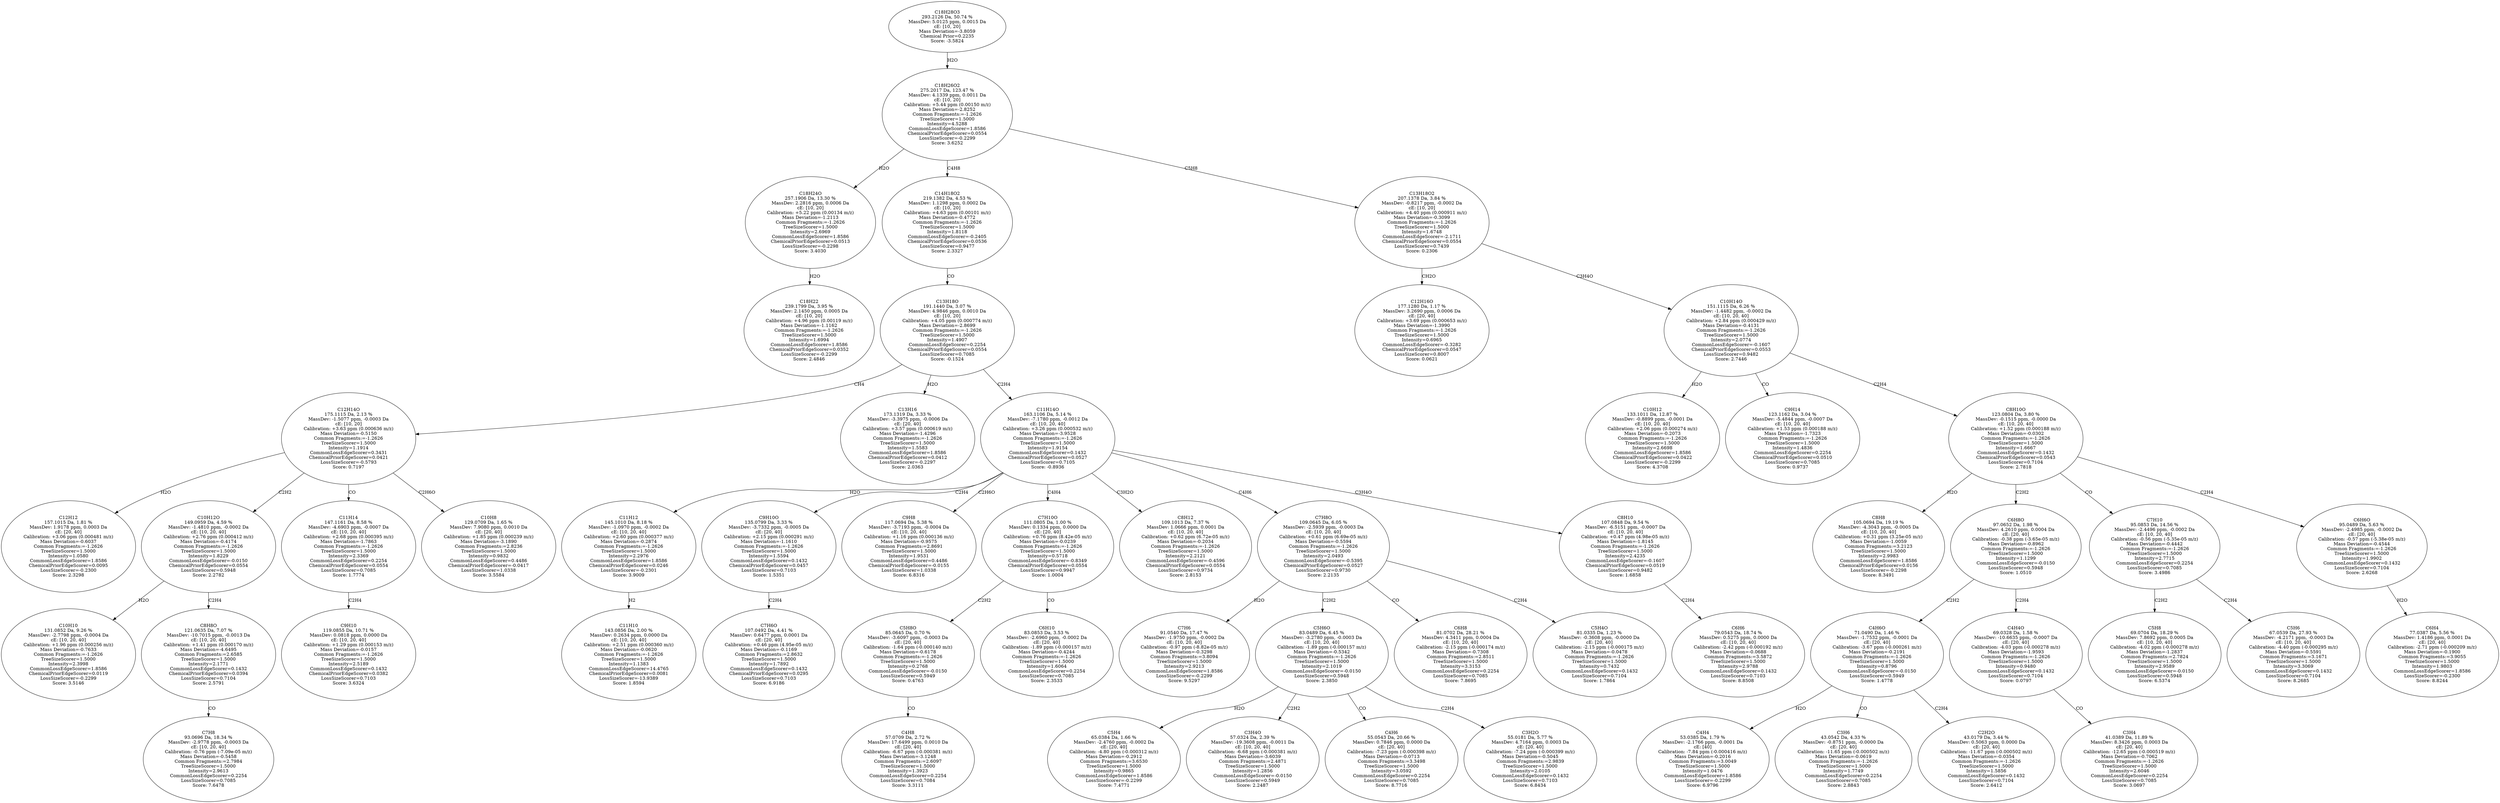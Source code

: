 strict digraph {
v1 [label="C18H22\n239.1799 Da, 3.95 %\nMassDev: 2.1450 ppm, 0.0005 Da\ncE: [10, 20]\nCalibration: +4.96 ppm (0.00119 m/z)\nMass Deviation=-1.1162\nCommon Fragments:=-1.2626\nTreeSizeScorer=1.5000\nIntensity=1.6994\nCommonLossEdgeScorer=1.8586\nChemicalPriorEdgeScorer=0.0352\nLossSizeScorer=-0.2299\nScore: 2.4846"];
v2 [label="C18H24O\n257.1906 Da, 13.30 %\nMassDev: 2.2816 ppm, 0.0006 Da\ncE: [10, 20]\nCalibration: +5.22 ppm (0.00134 m/z)\nMass Deviation=-1.2113\nCommon Fragments:=-1.2626\nTreeSizeScorer=1.5000\nIntensity=2.6969\nCommonLossEdgeScorer=1.8586\nChemicalPriorEdgeScorer=0.0513\nLossSizeScorer=-0.2298\nScore: 3.4030"];
v3 [label="C12H12\n157.1015 Da, 1.81 %\nMassDev: 1.9178 ppm, 0.0003 Da\ncE: [20, 40]\nCalibration: +3.06 ppm (0.000481 m/z)\nMass Deviation=-0.6037\nCommon Fragments:=-1.2626\nTreeSizeScorer=1.5000\nIntensity=1.0580\nCommonLossEdgeScorer=1.8586\nChemicalPriorEdgeScorer=0.0095\nLossSizeScorer=-0.2300\nScore: 2.3298"];
v4 [label="C10H10\n131.0852 Da, 9.26 %\nMassDev: -2.7798 ppm, -0.0004 Da\ncE: [10, 20, 40]\nCalibration: +1.96 ppm (0.000256 m/z)\nMass Deviation=-0.7633\nCommon Fragments:=-1.2626\nTreeSizeScorer=1.5000\nIntensity=2.3998\nCommonLossEdgeScorer=1.8586\nChemicalPriorEdgeScorer=0.0119\nLossSizeScorer=-0.2299\nScore: 3.5146"];
v5 [label="C7H8\n93.0696 Da, 18.34 %\nMassDev: -2.9778 ppm, -0.0003 Da\ncE: [10, 20, 40]\nCalibration: -0.76 ppm (-7.09e-05 m/z)\nMass Deviation=-0.5458\nCommon Fragments:=2.7984\nTreeSizeScorer=1.5000\nIntensity=2.9613\nCommonLossEdgeScorer=0.2254\nLossSizeScorer=0.7085\nScore: 7.6478"];
v6 [label="C8H8O\n121.0635 Da, 7.07 %\nMassDev: -10.7015 ppm, -0.0013 Da\ncE: [10, 20, 40]\nCalibration: +1.41 ppm (0.000170 m/z)\nMass Deviation=-4.6495\nCommon Fragments:=2.6585\nTreeSizeScorer=1.5000\nIntensity=2.1771\nCommonLossEdgeScorer=0.1432\nChemicalPriorEdgeScorer=0.0394\nLossSizeScorer=0.7104\nScore: 2.5791"];
v7 [label="C10H12O\n149.0959 Da, 4.59 %\nMassDev: -1.4810 ppm, -0.0002 Da\ncE: [10, 20, 40]\nCalibration: +2.76 ppm (0.000412 m/z)\nMass Deviation=-0.4174\nCommon Fragments:=-1.2626\nTreeSizeScorer=1.5000\nIntensity=1.8229\nCommonLossEdgeScorer=-0.0150\nChemicalPriorEdgeScorer=0.0554\nLossSizeScorer=0.5948\nScore: 2.2782"];
v8 [label="C9H10\n119.0855 Da, 10.71 %\nMassDev: 0.0818 ppm, 0.0000 Da\ncE: [10, 20, 40]\nCalibration: +1.29 ppm (0.000153 m/z)\nMass Deviation=-0.0157\nCommon Fragments:=-1.2626\nTreeSizeScorer=1.5000\nIntensity=2.5189\nCommonLossEdgeScorer=0.1432\nChemicalPriorEdgeScorer=0.0382\nLossSizeScorer=0.7103\nScore: 3.6324"];
v9 [label="C11H14\n147.1161 Da, 8.58 %\nMassDev: -4.6903 ppm, -0.0007 Da\ncE: [10, 20, 40]\nCalibration: +2.68 ppm (0.000395 m/z)\nMass Deviation=-1.7863\nCommon Fragments:=-1.2626\nTreeSizeScorer=1.5000\nIntensity=2.3369\nCommonLossEdgeScorer=0.2254\nChemicalPriorEdgeScorer=0.0554\nLossSizeScorer=0.7085\nScore: 1.7774"];
v10 [label="C10H8\n129.0709 Da, 1.65 %\nMassDev: 7.9080 ppm, 0.0010 Da\ncE: [20, 40]\nCalibration: +1.85 ppm (0.000239 m/z)\nMass Deviation=-3.1890\nCommon Fragments:=2.8236\nTreeSizeScorer=1.5000\nIntensity=0.9832\nCommonLossEdgeScorer=0.4486\nChemicalPriorEdgeScorer=-0.0417\nLossSizeScorer=1.0338\nScore: 3.5584"];
v11 [label="C12H14O\n175.1115 Da, 2.13 %\nMassDev: -1.5077 ppm, -0.0003 Da\ncE: [10, 20]\nCalibration: +3.63 ppm (0.000636 m/z)\nMass Deviation=-0.5150\nCommon Fragments:=-1.2626\nTreeSizeScorer=1.5000\nIntensity=1.1914\nCommonLossEdgeScorer=0.3431\nChemicalPriorEdgeScorer=0.0421\nLossSizeScorer=-0.5793\nScore: 0.7197"];
v12 [label="C13H16\n173.1319 Da, 3.33 %\nMassDev: -3.3975 ppm, -0.0006 Da\ncE: [20, 40]\nCalibration: +3.57 ppm (0.000619 m/z)\nMass Deviation=-1.4296\nCommon Fragments:=-1.2626\nTreeSizeScorer=1.5000\nIntensity=1.5583\nCommonLossEdgeScorer=1.8586\nChemicalPriorEdgeScorer=0.0412\nLossSizeScorer=-0.2297\nScore: 2.0363"];
v13 [label="C11H10\n143.0856 Da, 2.00 %\nMassDev: 0.2634 ppm, 0.0000 Da\ncE: [10, 20, 40]\nCalibration: +2.51 ppm (0.000360 m/z)\nMass Deviation=-0.0620\nCommon Fragments:=-1.2626\nTreeSizeScorer=1.5000\nIntensity=1.1383\nCommonLossEdgeScorer=14.4765\nChemicalPriorEdgeScorer=0.0081\nLossSizeScorer=-13.9389\nScore: 1.8594"];
v14 [label="C11H12\n145.1010 Da, 8.18 %\nMassDev: -1.0970 ppm, -0.0002 Da\ncE: [10, 20, 40]\nCalibration: +2.60 ppm (0.000377 m/z)\nMass Deviation=-0.2874\nCommon Fragments:=-1.2626\nTreeSizeScorer=1.5000\nIntensity=2.2976\nCommonLossEdgeScorer=1.8586\nChemicalPriorEdgeScorer=0.0246\nLossSizeScorer=-0.2301\nScore: 3.9009"];
v15 [label="C7H6O\n107.0492 Da, 4.41 %\nMassDev: 0.6477 ppm, 0.0001 Da\ncE: [20, 40]\nCalibration: +0.46 ppm (4.95e-05 m/z)\nMass Deviation=-0.1169\nCommon Fragments:=2.8632\nTreeSizeScorer=1.5000\nIntensity=1.7892\nCommonLossEdgeScorer=0.1432\nChemicalPriorEdgeScorer=0.0295\nLossSizeScorer=0.7103\nScore: 6.9186"];
v16 [label="C9H10O\n135.0799 Da, 3.33 %\nMassDev: -3.7332 ppm, -0.0005 Da\ncE: [20, 40]\nCalibration: +2.15 ppm (0.000291 m/z)\nMass Deviation=-1.1610\nCommon Fragments:=-1.2626\nTreeSizeScorer=1.5000\nIntensity=1.5594\nCommonLossEdgeScorer=0.1432\nChemicalPriorEdgeScorer=0.0457\nLossSizeScorer=0.7103\nScore: 1.5351"];
v17 [label="C9H8\n117.0694 Da, 5.38 %\nMassDev: -3.7193 ppm, -0.0004 Da\ncE: [10, 20, 40]\nCalibration: +1.16 ppm (0.000136 m/z)\nMass Deviation=-0.9575\nCommon Fragments:=2.8691\nTreeSizeScorer=1.5000\nIntensity=1.9531\nCommonLossEdgeScorer=0.4486\nChemicalPriorEdgeScorer=-0.0155\nLossSizeScorer=1.0338\nScore: 6.8316"];
v18 [label="C4H8\n57.0709 Da, 2.72 %\nMassDev: 17.6499 ppm, 0.0010 Da\ncE: [20, 40]\nCalibration: -6.67 ppm (-0.000381 m/z)\nMass Deviation=-3.1248\nCommon Fragments:=2.6097\nTreeSizeScorer=1.5000\nIntensity=1.3923\nCommonLossEdgeScorer=0.2254\nLossSizeScorer=0.7084\nScore: 3.3111"];
v19 [label="C5H8O\n85.0645 Da, 0.70 %\nMassDev: -3.6097 ppm, -0.0003 Da\ncE: [20, 40]\nCalibration: -1.64 ppm (-0.000140 m/z)\nMass Deviation=-0.6178\nCommon Fragments:=-1.2626\nTreeSizeScorer=1.5000\nIntensity=0.2768\nCommonLossEdgeScorer=-0.0150\nLossSizeScorer=0.5949\nScore: 0.4763"];
v20 [label="C6H10\n83.0853 Da, 3.53 %\nMassDev: -2.6960 ppm, -0.0002 Da\ncE: [20, 40]\nCalibration: -1.89 ppm (-0.000157 m/z)\nMass Deviation=-0.4244\nCommon Fragments:=-1.2626\nTreeSizeScorer=1.5000\nIntensity=1.6064\nCommonLossEdgeScorer=0.2254\nLossSizeScorer=0.7085\nScore: 2.3533"];
v21 [label="C7H10O\n111.0805 Da, 1.00 %\nMassDev: 0.1334 ppm, 0.0000 Da\ncE: [20, 40]\nCalibration: +0.76 ppm (8.42e-05 m/z)\nMass Deviation=-0.0239\nCommon Fragments:=-1.2626\nTreeSizeScorer=1.5000\nIntensity=0.5718\nCommonLossEdgeScorer=-0.8349\nChemicalPriorEdgeScorer=0.0554\nLossSizeScorer=0.9947\nScore: 1.0004"];
v22 [label="C8H12\n109.1013 Da, 7.37 %\nMassDev: 1.0666 ppm, 0.0001 Da\ncE: [10, 20, 40]\nCalibration: +0.62 ppm (6.72e-05 m/z)\nMass Deviation=-0.2034\nCommon Fragments:=-1.2626\nTreeSizeScorer=1.5000\nIntensity=2.2121\nCommonLossEdgeScorer=-0.4596\nChemicalPriorEdgeScorer=0.0554\nLossSizeScorer=0.9734\nScore: 2.8153"];
v23 [label="C7H6\n91.0540 Da, 17.47 %\nMassDev: -1.9750 ppm, -0.0002 Da\ncE: [10, 20, 40]\nCalibration: -0.97 ppm (-8.82e-05 m/z)\nMass Deviation=-0.3298\nCommon Fragments:=3.8094\nTreeSizeScorer=1.5000\nIntensity=2.9213\nCommonLossEdgeScorer=1.8586\nLossSizeScorer=-0.2299\nScore: 9.5297"];
v24 [label="C5H4\n65.0384 Da, 1.66 %\nMassDev: -2.4760 ppm, -0.0002 Da\ncE: [20, 40]\nCalibration: -4.80 ppm (-0.000312 m/z)\nMass Deviation=-0.2912\nCommon Fragments:=3.6530\nTreeSizeScorer=1.5000\nIntensity=0.9865\nCommonLossEdgeScorer=1.8586\nLossSizeScorer=-0.2299\nScore: 7.4771"];
v25 [label="C3H4O\n57.0324 Da, 2.39 %\nMassDev: -19.3608 ppm, -0.0011 Da\ncE: [10, 20, 40]\nCalibration: -6.68 ppm (-0.000381 m/z)\nMass Deviation=-3.6039\nCommon Fragments:=2.4871\nTreeSizeScorer=1.5000\nIntensity=1.2856\nCommonLossEdgeScorer=-0.0150\nLossSizeScorer=0.5949\nScore: 2.2487"];
v26 [label="C4H6\n55.0543 Da, 20.66 %\nMassDev: 0.7846 ppm, 0.0000 Da\ncE: [20, 40]\nCalibration: -7.23 ppm (-0.000398 m/z)\nMass Deviation=-0.0713\nCommon Fragments:=3.3498\nTreeSizeScorer=1.5000\nIntensity=3.0592\nCommonLossEdgeScorer=0.2254\nLossSizeScorer=0.7085\nScore: 8.7716"];
v27 [label="C3H2O\n55.0181 Da, 5.77 %\nMassDev: 4.7164 ppm, 0.0003 Da\ncE: [20, 40]\nCalibration: -7.24 ppm (-0.000399 m/z)\nMass Deviation=-0.5045\nCommon Fragments:=2.9839\nTreeSizeScorer=1.5000\nIntensity=2.0105\nCommonLossEdgeScorer=0.1432\nLossSizeScorer=0.7103\nScore: 6.8434"];
v28 [label="C5H6O\n83.0489 Da, 6.45 %\nMassDev: -3.2780 ppm, -0.0003 Da\ncE: [10, 20, 40]\nCalibration: -1.89 ppm (-0.000157 m/z)\nMass Deviation=-0.5342\nCommon Fragments:=-1.2626\nTreeSizeScorer=1.5000\nIntensity=2.1019\nCommonLossEdgeScorer=-0.0150\nLossSizeScorer=0.5948\nScore: 2.3850"];
v29 [label="C6H8\n81.0702 Da, 28.21 %\nMassDev: 4.3411 ppm, 0.0004 Da\ncE: [10, 20, 40]\nCalibration: -2.15 ppm (-0.000174 m/z)\nMass Deviation=-0.7308\nCommon Fragments:=2.8511\nTreeSizeScorer=1.5000\nIntensity=3.3153\nCommonLossEdgeScorer=0.2254\nLossSizeScorer=0.7085\nScore: 7.8695"];
v30 [label="C5H4O\n81.0335 Da, 1.23 %\nMassDev: -0.3608 ppm, -0.0000 Da\ncE: [20, 40]\nCalibration: -2.15 ppm (-0.000175 m/z)\nMass Deviation=-0.0478\nCommon Fragments:=-1.2626\nTreeSizeScorer=1.5000\nIntensity=0.7432\nCommonLossEdgeScorer=0.1432\nLossSizeScorer=0.7104\nScore: 1.7864"];
v31 [label="C7H8O\n109.0645 Da, 6.05 %\nMassDev: -2.5939 ppm, -0.0003 Da\ncE: [10, 20, 40]\nCalibration: +0.61 ppm (6.69e-05 m/z)\nMass Deviation=-0.5594\nCommon Fragments:=-1.2626\nTreeSizeScorer=1.5000\nIntensity=2.0493\nCommonLossEdgeScorer=-0.5395\nChemicalPriorEdgeScorer=0.0527\nLossSizeScorer=0.9730\nScore: 2.2135"];
v32 [label="C6H6\n79.0543 Da, 18.74 %\nMassDev: 0.5275 ppm, 0.0000 Da\ncE: [10, 20, 40]\nCalibration: -2.42 ppm (-0.000192 m/z)\nMass Deviation=-0.0688\nCommon Fragments:=3.5872\nTreeSizeScorer=1.5000\nIntensity=2.9788\nCommonLossEdgeScorer=0.1432\nLossSizeScorer=0.7103\nScore: 8.8508"];
v33 [label="C8H10\n107.0848 Da, 9.54 %\nMassDev: -6.5151 ppm, -0.0007 Da\ncE: [10, 20, 40]\nCalibration: +0.47 ppm (4.98e-05 m/z)\nMass Deviation=-1.8145\nCommon Fragments:=-1.2626\nTreeSizeScorer=1.5000\nIntensity=2.4235\nCommonLossEdgeScorer=-0.1607\nChemicalPriorEdgeScorer=0.0519\nLossSizeScorer=0.9482\nScore: 1.6858"];
v34 [label="C11H14O\n163.1106 Da, 5.14 %\nMassDev: -7.1780 ppm, -0.0012 Da\ncE: [10, 20, 40]\nCalibration: +3.26 ppm (0.000532 m/z)\nMass Deviation=-3.9528\nCommon Fragments:=-1.2626\nTreeSizeScorer=1.5000\nIntensity=1.9154\nCommonLossEdgeScorer=0.1432\nChemicalPriorEdgeScorer=0.0527\nLossSizeScorer=0.7105\nScore: -0.8936"];
v35 [label="C13H18O\n191.1440 Da, 3.07 %\nMassDev: 4.9846 ppm, 0.0010 Da\ncE: [10, 20]\nCalibration: +4.05 ppm (0.000774 m/z)\nMass Deviation=-2.8699\nCommon Fragments:=-1.2626\nTreeSizeScorer=1.5000\nIntensity=1.4907\nCommonLossEdgeScorer=0.2254\nChemicalPriorEdgeScorer=0.0554\nLossSizeScorer=0.7085\nScore: -0.1524"];
v36 [label="C14H18O2\n219.1382 Da, 4.53 %\nMassDev: 1.1298 ppm, 0.0002 Da\ncE: [10, 20]\nCalibration: +4.63 ppm (0.00101 m/z)\nMass Deviation=-0.4772\nCommon Fragments:=-1.2626\nTreeSizeScorer=1.5000\nIntensity=1.8118\nCommonLossEdgeScorer=-0.2405\nChemicalPriorEdgeScorer=0.0536\nLossSizeScorer=0.9477\nScore: 2.3327"];
v37 [label="C12H16O\n177.1280 Da, 1.17 %\nMassDev: 3.2690 ppm, 0.0006 Da\ncE: [20, 40]\nCalibration: +3.69 ppm (0.000653 m/z)\nMass Deviation=-1.3990\nCommon Fragments:=-1.2626\nTreeSizeScorer=1.5000\nIntensity=0.6965\nCommonLossEdgeScorer=-0.3282\nChemicalPriorEdgeScorer=0.0547\nLossSizeScorer=0.8007\nScore: 0.0621"];
v38 [label="C10H12\n133.1011 Da, 12.87 %\nMassDev: -0.8899 ppm, -0.0001 Da\ncE: [10, 20, 40]\nCalibration: +2.06 ppm (0.000274 m/z)\nMass Deviation=-0.2073\nCommon Fragments:=-1.2626\nTreeSizeScorer=1.5000\nIntensity=2.6698\nCommonLossEdgeScorer=1.8586\nChemicalPriorEdgeScorer=0.0422\nLossSizeScorer=-0.2299\nScore: 4.3708"];
v39 [label="C9H14\n123.1162 Da, 3.04 %\nMassDev: -5.4844 ppm, -0.0007 Da\ncE: [10, 20, 40]\nCalibration: +1.53 ppm (0.000188 m/z)\nMass Deviation=-1.7323\nCommon Fragments:=-1.2626\nTreeSizeScorer=1.5000\nIntensity=1.4836\nCommonLossEdgeScorer=0.2254\nChemicalPriorEdgeScorer=0.0510\nLossSizeScorer=0.7085\nScore: 0.9737"];
v40 [label="C8H8\n105.0694 Da, 19.19 %\nMassDev: -4.3043 ppm, -0.0005 Da\ncE: [10, 20, 40]\nCalibration: +0.31 ppm (3.25e-05 m/z)\nMass Deviation=-1.0059\nCommon Fragments:=3.2123\nTreeSizeScorer=1.5000\nIntensity=2.9983\nCommonLossEdgeScorer=1.8586\nChemicalPriorEdgeScorer=0.0156\nLossSizeScorer=-0.2298\nScore: 8.3491"];
v41 [label="C4H4\n53.0385 Da, 1.79 %\nMassDev: -2.1766 ppm, -0.0001 Da\ncE: [40]\nCalibration: -7.84 ppm (-0.000416 m/z)\nMass Deviation=-0.2016\nCommon Fragments:=3.0049\nTreeSizeScorer=1.5000\nIntensity=1.0476\nCommonLossEdgeScorer=1.8586\nLossSizeScorer=-0.2299\nScore: 6.9796"];
v42 [label="C3H6\n43.0542 Da, 4.33 %\nMassDev: -0.8751 ppm, -0.0000 Da\ncE: [20, 40]\nCalibration: -11.65 ppm (-0.000502 m/z)\nMass Deviation=-0.0619\nCommon Fragments:=-1.2626\nTreeSizeScorer=1.5000\nIntensity=1.7749\nCommonLossEdgeScorer=0.2254\nLossSizeScorer=0.7085\nScore: 2.8843"];
v43 [label="C2H2O\n43.0179 Da, 3.44 %\nMassDev: 0.5063 ppm, 0.0000 Da\ncE: [20, 40]\nCalibration: -11.67 ppm (-0.000502 m/z)\nMass Deviation=-0.0354\nCommon Fragments:=-1.2626\nTreeSizeScorer=1.5000\nIntensity=1.5856\nCommonLossEdgeScorer=0.1432\nLossSizeScorer=0.7104\nScore: 2.6412"];
v44 [label="C4H6O\n71.0490 Da, 1.46 %\nMassDev: -1.7532 ppm, -0.0001 Da\ncE: [20, 40]\nCalibration: -3.67 ppm (-0.000261 m/z)\nMass Deviation=-0.2191\nCommon Fragments:=-1.2626\nTreeSizeScorer=1.5000\nIntensity=0.8796\nCommonLossEdgeScorer=-0.0150\nLossSizeScorer=0.5949\nScore: 1.4778"];
v45 [label="C3H4\n41.0389 Da, 11.89 %\nMassDev: 8.3426 ppm, 0.0003 Da\ncE: [20, 40]\nCalibration: -12.65 ppm (-0.000519 m/z)\nMass Deviation=-0.7062\nCommon Fragments:=-1.2626\nTreeSizeScorer=1.5000\nIntensity=2.6046\nCommonLossEdgeScorer=0.2254\nLossSizeScorer=0.7085\nScore: 3.0697"];
v46 [label="C4H4O\n69.0328 Da, 1.58 %\nMassDev: -10.6635 ppm, -0.0007 Da\ncE: [20, 40]\nCalibration: -4.03 ppm (-0.000278 m/z)\nMass Deviation=-1.9593\nCommon Fragments:=-1.2626\nTreeSizeScorer=1.5000\nIntensity=0.9480\nCommonLossEdgeScorer=0.1432\nLossSizeScorer=0.7104\nScore: 0.0797"];
v47 [label="C6H8O\n97.0652 Da, 1.98 %\nMassDev: 4.2610 ppm, 0.0004 Da\ncE: [20, 40]\nCalibration: -0.38 ppm (-3.65e-05 m/z)\nMass Deviation=-0.8962\nCommon Fragments:=-1.2626\nTreeSizeScorer=1.5000\nIntensity=1.1299\nCommonLossEdgeScorer=-0.0150\nLossSizeScorer=0.5948\nScore: 1.0510"];
v48 [label="C5H8\n69.0704 Da, 18.29 %\nMassDev: 7.8692 ppm, 0.0005 Da\ncE: [10, 20, 40]\nCalibration: -4.02 ppm (-0.000278 m/z)\nMass Deviation=-1.2837\nCommon Fragments:=2.7824\nTreeSizeScorer=1.5000\nIntensity=2.9589\nCommonLossEdgeScorer=-0.0150\nLossSizeScorer=0.5948\nScore: 6.5374"];
v49 [label="C5H6\n67.0539 Da, 27.93 %\nMassDev: -4.2171 ppm, -0.0003 Da\ncE: [10, 20, 40]\nCalibration: -4.40 ppm (-0.000295 m/z)\nMass Deviation=-0.5591\nCommon Fragments:=3.1671\nTreeSizeScorer=1.5000\nIntensity=3.3069\nCommonLossEdgeScorer=0.1432\nLossSizeScorer=0.7104\nScore: 8.2685"];
v50 [label="C7H10\n95.0853 Da, 14.56 %\nMassDev: -2.4496 ppm, -0.0002 Da\ncE: [10, 20, 40]\nCalibration: -0.56 ppm (-5.35e-05 m/z)\nMass Deviation=-0.4442\nCommon Fragments:=-1.2626\nTreeSizeScorer=1.5000\nIntensity=2.7715\nCommonLossEdgeScorer=0.2254\nLossSizeScorer=0.7085\nScore: 3.4986"];
v51 [label="C6H4\n77.0387 Da, 5.56 %\nMassDev: 1.4186 ppm, 0.0001 Da\ncE: [20, 40]\nCalibration: -2.71 ppm (-0.000209 m/z)\nMass Deviation=-0.1900\nCommon Fragments:=3.9055\nTreeSizeScorer=1.5000\nIntensity=1.9803\nCommonLossEdgeScorer=1.8586\nLossSizeScorer=-0.2300\nScore: 8.8244"];
v52 [label="C6H6O\n95.0489 Da, 5.63 %\nMassDev: -2.4985 ppm, -0.0002 Da\ncE: [20, 40]\nCalibration: -0.57 ppm (-5.38e-05 m/z)\nMass Deviation=-0.4544\nCommon Fragments:=-1.2626\nTreeSizeScorer=1.5000\nIntensity=1.9902\nCommonLossEdgeScorer=0.1432\nLossSizeScorer=0.7104\nScore: 2.6268"];
v53 [label="C8H10O\n123.0804 Da, 3.80 %\nMassDev: -0.1515 ppm, -0.0000 Da\ncE: [10, 20, 40]\nCalibration: +1.52 ppm (0.000188 m/z)\nMass Deviation=-0.0302\nCommon Fragments:=-1.2626\nTreeSizeScorer=1.5000\nIntensity=1.6667\nCommonLossEdgeScorer=0.1432\nChemicalPriorEdgeScorer=0.0543\nLossSizeScorer=0.7104\nScore: 2.7818"];
v54 [label="C10H14O\n151.1115 Da, 6.26 %\nMassDev: -1.4482 ppm, -0.0002 Da\ncE: [10, 20, 40]\nCalibration: +2.84 ppm (0.000429 m/z)\nMass Deviation=-0.4131\nCommon Fragments:=-1.2626\nTreeSizeScorer=1.5000\nIntensity=2.0774\nCommonLossEdgeScorer=-0.1607\nChemicalPriorEdgeScorer=0.0553\nLossSizeScorer=0.9482\nScore: 2.7446"];
v55 [label="C13H18O2\n207.1378 Da, 3.84 %\nMassDev: -0.8217 ppm, -0.0002 Da\ncE: [10, 20]\nCalibration: +4.40 ppm (0.000911 m/z)\nMass Deviation=-0.3099\nCommon Fragments:=-1.2626\nTreeSizeScorer=1.5000\nIntensity=1.6748\nCommonLossEdgeScorer=-2.1711\nChemicalPriorEdgeScorer=0.0554\nLossSizeScorer=0.7439\nScore: 0.2306"];
v56 [label="C18H26O2\n275.2017 Da, 123.47 %\nMassDev: 4.1339 ppm, 0.0011 Da\ncE: [10, 20]\nCalibration: +5.44 ppm (0.00150 m/z)\nMass Deviation=-2.8252\nCommon Fragments:=-1.2626\nTreeSizeScorer=1.5000\nIntensity=4.5288\nCommonLossEdgeScorer=1.8586\nChemicalPriorEdgeScorer=0.0554\nLossSizeScorer=-0.2299\nScore: 3.6252"];
v57 [label="C18H28O3\n293.2126 Da, 50.74 %\nMassDev: 5.0125 ppm, 0.0015 Da\ncE: [10, 20]\nMass Deviation=-3.8059\nChemical Prior=0.2235\nScore: -3.5824"];
v2 -> v1 [label="H2O"];
v56 -> v2 [label="H2O"];
v11 -> v3 [label="H2O"];
v7 -> v4 [label="H2O"];
v6 -> v5 [label="CO"];
v7 -> v6 [label="C2H4"];
v11 -> v7 [label="C2H2"];
v9 -> v8 [label="C2H4"];
v11 -> v9 [label="CO"];
v11 -> v10 [label="C2H6O"];
v35 -> v11 [label="CH4"];
v35 -> v12 [label="H2O"];
v14 -> v13 [label="H2"];
v34 -> v14 [label="H2O"];
v16 -> v15 [label="C2H4"];
v34 -> v16 [label="C2H4"];
v34 -> v17 [label="C2H6O"];
v19 -> v18 [label="CO"];
v21 -> v19 [label="C2H2"];
v21 -> v20 [label="CO"];
v34 -> v21 [label="C4H4"];
v34 -> v22 [label="C3H2O"];
v31 -> v23 [label="H2O"];
v28 -> v24 [label="H2O"];
v28 -> v25 [label="C2H2"];
v28 -> v26 [label="CO"];
v28 -> v27 [label="C2H4"];
v31 -> v28 [label="C2H2"];
v31 -> v29 [label="CO"];
v31 -> v30 [label="C2H4"];
v34 -> v31 [label="C4H6"];
v33 -> v32 [label="C2H4"];
v34 -> v33 [label="C3H4O"];
v35 -> v34 [label="C2H4"];
v36 -> v35 [label="CO"];
v56 -> v36 [label="C4H8"];
v55 -> v37 [label="CH2O"];
v54 -> v38 [label="H2O"];
v54 -> v39 [label="CO"];
v53 -> v40 [label="H2O"];
v44 -> v41 [label="H2O"];
v44 -> v42 [label="CO"];
v44 -> v43 [label="C2H4"];
v47 -> v44 [label="C2H2"];
v46 -> v45 [label="CO"];
v47 -> v46 [label="C2H4"];
v53 -> v47 [label="C2H2"];
v50 -> v48 [label="C2H2"];
v50 -> v49 [label="C2H4"];
v53 -> v50 [label="CO"];
v52 -> v51 [label="H2O"];
v53 -> v52 [label="C2H4"];
v54 -> v53 [label="C2H4"];
v55 -> v54 [label="C3H4O"];
v56 -> v55 [label="C5H8"];
v57 -> v56 [label="H2O"];
}